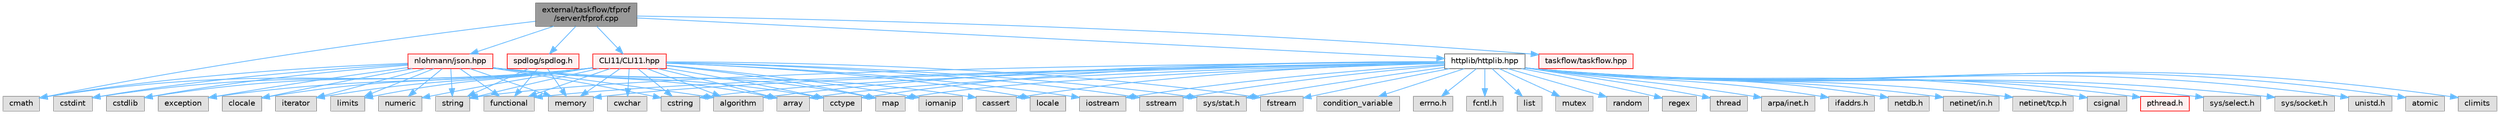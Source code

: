 digraph "external/taskflow/tfprof/server/tfprof.cpp"
{
 // LATEX_PDF_SIZE
  bgcolor="transparent";
  edge [fontname=Helvetica,fontsize=10,labelfontname=Helvetica,labelfontsize=10];
  node [fontname=Helvetica,fontsize=10,shape=box,height=0.2,width=0.4];
  Node1 [id="Node000001",label="external/taskflow/tfprof\l/server/tfprof.cpp",height=0.2,width=0.4,color="gray40", fillcolor="grey60", style="filled", fontcolor="black",tooltip=" "];
  Node1 -> Node2 [id="edge1_Node000001_Node000002",color="steelblue1",style="solid",tooltip=" "];
  Node2 [id="Node000002",label="httplib/httplib.hpp",height=0.2,width=0.4,color="grey40", fillcolor="white", style="filled",URL="$httplib_8hpp.html",tooltip=" "];
  Node2 -> Node3 [id="edge2_Node000002_Node000003",color="steelblue1",style="solid",tooltip=" "];
  Node3 [id="Node000003",label="arpa/inet.h",height=0.2,width=0.4,color="grey60", fillcolor="#E0E0E0", style="filled",tooltip=" "];
  Node2 -> Node4 [id="edge3_Node000002_Node000004",color="steelblue1",style="solid",tooltip=" "];
  Node4 [id="Node000004",label="cstring",height=0.2,width=0.4,color="grey60", fillcolor="#E0E0E0", style="filled",tooltip=" "];
  Node2 -> Node5 [id="edge4_Node000002_Node000005",color="steelblue1",style="solid",tooltip=" "];
  Node5 [id="Node000005",label="ifaddrs.h",height=0.2,width=0.4,color="grey60", fillcolor="#E0E0E0", style="filled",tooltip=" "];
  Node2 -> Node6 [id="edge5_Node000002_Node000006",color="steelblue1",style="solid",tooltip=" "];
  Node6 [id="Node000006",label="netdb.h",height=0.2,width=0.4,color="grey60", fillcolor="#E0E0E0", style="filled",tooltip=" "];
  Node2 -> Node7 [id="edge6_Node000002_Node000007",color="steelblue1",style="solid",tooltip=" "];
  Node7 [id="Node000007",label="netinet/in.h",height=0.2,width=0.4,color="grey60", fillcolor="#E0E0E0", style="filled",tooltip=" "];
  Node2 -> Node8 [id="edge7_Node000002_Node000008",color="steelblue1",style="solid",tooltip=" "];
  Node8 [id="Node000008",label="netinet/tcp.h",height=0.2,width=0.4,color="grey60", fillcolor="#E0E0E0", style="filled",tooltip=" "];
  Node2 -> Node9 [id="edge8_Node000002_Node000009",color="steelblue1",style="solid",tooltip=" "];
  Node9 [id="Node000009",label="csignal",height=0.2,width=0.4,color="grey60", fillcolor="#E0E0E0", style="filled",tooltip=" "];
  Node2 -> Node10 [id="edge9_Node000002_Node000010",color="steelblue1",style="solid",tooltip=" "];
  Node10 [id="Node000010",label="pthread.h",height=0.2,width=0.4,color="red", fillcolor="#FFF0F0", style="filled",URL="$pthread_8h.html",tooltip=" "];
  Node2 -> Node57 [id="edge10_Node000002_Node000057",color="steelblue1",style="solid",tooltip=" "];
  Node57 [id="Node000057",label="sys/select.h",height=0.2,width=0.4,color="grey60", fillcolor="#E0E0E0", style="filled",tooltip=" "];
  Node2 -> Node58 [id="edge11_Node000002_Node000058",color="steelblue1",style="solid",tooltip=" "];
  Node58 [id="Node000058",label="sys/socket.h",height=0.2,width=0.4,color="grey60", fillcolor="#E0E0E0", style="filled",tooltip=" "];
  Node2 -> Node59 [id="edge12_Node000002_Node000059",color="steelblue1",style="solid",tooltip=" "];
  Node59 [id="Node000059",label="unistd.h",height=0.2,width=0.4,color="grey60", fillcolor="#E0E0E0", style="filled",tooltip=" "];
  Node2 -> Node60 [id="edge13_Node000002_Node000060",color="steelblue1",style="solid",tooltip=" "];
  Node60 [id="Node000060",label="algorithm",height=0.2,width=0.4,color="grey60", fillcolor="#E0E0E0", style="filled",tooltip=" "];
  Node2 -> Node61 [id="edge14_Node000002_Node000061",color="steelblue1",style="solid",tooltip=" "];
  Node61 [id="Node000061",label="array",height=0.2,width=0.4,color="grey60", fillcolor="#E0E0E0", style="filled",tooltip=" "];
  Node2 -> Node62 [id="edge15_Node000002_Node000062",color="steelblue1",style="solid",tooltip=" "];
  Node62 [id="Node000062",label="atomic",height=0.2,width=0.4,color="grey60", fillcolor="#E0E0E0", style="filled",tooltip=" "];
  Node2 -> Node63 [id="edge16_Node000002_Node000063",color="steelblue1",style="solid",tooltip=" "];
  Node63 [id="Node000063",label="cassert",height=0.2,width=0.4,color="grey60", fillcolor="#E0E0E0", style="filled",tooltip=" "];
  Node2 -> Node64 [id="edge17_Node000002_Node000064",color="steelblue1",style="solid",tooltip=" "];
  Node64 [id="Node000064",label="cctype",height=0.2,width=0.4,color="grey60", fillcolor="#E0E0E0", style="filled",tooltip=" "];
  Node2 -> Node65 [id="edge18_Node000002_Node000065",color="steelblue1",style="solid",tooltip=" "];
  Node65 [id="Node000065",label="climits",height=0.2,width=0.4,color="grey60", fillcolor="#E0E0E0", style="filled",tooltip=" "];
  Node2 -> Node66 [id="edge19_Node000002_Node000066",color="steelblue1",style="solid",tooltip=" "];
  Node66 [id="Node000066",label="condition_variable",height=0.2,width=0.4,color="grey60", fillcolor="#E0E0E0", style="filled",tooltip=" "];
  Node2 -> Node67 [id="edge20_Node000002_Node000067",color="steelblue1",style="solid",tooltip=" "];
  Node67 [id="Node000067",label="errno.h",height=0.2,width=0.4,color="grey60", fillcolor="#E0E0E0", style="filled",tooltip=" "];
  Node2 -> Node68 [id="edge21_Node000002_Node000068",color="steelblue1",style="solid",tooltip=" "];
  Node68 [id="Node000068",label="fcntl.h",height=0.2,width=0.4,color="grey60", fillcolor="#E0E0E0", style="filled",tooltip=" "];
  Node2 -> Node69 [id="edge22_Node000002_Node000069",color="steelblue1",style="solid",tooltip=" "];
  Node69 [id="Node000069",label="fstream",height=0.2,width=0.4,color="grey60", fillcolor="#E0E0E0", style="filled",tooltip=" "];
  Node2 -> Node70 [id="edge23_Node000002_Node000070",color="steelblue1",style="solid",tooltip=" "];
  Node70 [id="Node000070",label="functional",height=0.2,width=0.4,color="grey60", fillcolor="#E0E0E0", style="filled",tooltip=" "];
  Node2 -> Node71 [id="edge24_Node000002_Node000071",color="steelblue1",style="solid",tooltip=" "];
  Node71 [id="Node000071",label="iostream",height=0.2,width=0.4,color="grey60", fillcolor="#E0E0E0", style="filled",tooltip=" "];
  Node2 -> Node72 [id="edge25_Node000002_Node000072",color="steelblue1",style="solid",tooltip=" "];
  Node72 [id="Node000072",label="list",height=0.2,width=0.4,color="grey60", fillcolor="#E0E0E0", style="filled",tooltip=" "];
  Node2 -> Node73 [id="edge26_Node000002_Node000073",color="steelblue1",style="solid",tooltip=" "];
  Node73 [id="Node000073",label="map",height=0.2,width=0.4,color="grey60", fillcolor="#E0E0E0", style="filled",tooltip=" "];
  Node2 -> Node26 [id="edge27_Node000002_Node000026",color="steelblue1",style="solid",tooltip=" "];
  Node26 [id="Node000026",label="memory",height=0.2,width=0.4,color="grey60", fillcolor="#E0E0E0", style="filled",tooltip=" "];
  Node2 -> Node74 [id="edge28_Node000002_Node000074",color="steelblue1",style="solid",tooltip=" "];
  Node74 [id="Node000074",label="mutex",height=0.2,width=0.4,color="grey60", fillcolor="#E0E0E0", style="filled",tooltip=" "];
  Node2 -> Node75 [id="edge29_Node000002_Node000075",color="steelblue1",style="solid",tooltip=" "];
  Node75 [id="Node000075",label="random",height=0.2,width=0.4,color="grey60", fillcolor="#E0E0E0", style="filled",tooltip=" "];
  Node2 -> Node76 [id="edge30_Node000002_Node000076",color="steelblue1",style="solid",tooltip=" "];
  Node76 [id="Node000076",label="regex",height=0.2,width=0.4,color="grey60", fillcolor="#E0E0E0", style="filled",tooltip=" "];
  Node2 -> Node77 [id="edge31_Node000002_Node000077",color="steelblue1",style="solid",tooltip=" "];
  Node77 [id="Node000077",label="sstream",height=0.2,width=0.4,color="grey60", fillcolor="#E0E0E0", style="filled",tooltip=" "];
  Node2 -> Node25 [id="edge32_Node000002_Node000025",color="steelblue1",style="solid",tooltip=" "];
  Node25 [id="Node000025",label="string",height=0.2,width=0.4,color="grey60", fillcolor="#E0E0E0", style="filled",tooltip=" "];
  Node2 -> Node78 [id="edge33_Node000002_Node000078",color="steelblue1",style="solid",tooltip=" "];
  Node78 [id="Node000078",label="sys/stat.h",height=0.2,width=0.4,color="grey60", fillcolor="#E0E0E0", style="filled",tooltip=" "];
  Node2 -> Node45 [id="edge34_Node000002_Node000045",color="steelblue1",style="solid",tooltip=" "];
  Node45 [id="Node000045",label="thread",height=0.2,width=0.4,color="grey60", fillcolor="#E0E0E0", style="filled",tooltip=" "];
  Node1 -> Node79 [id="edge35_Node000001_Node000079",color="steelblue1",style="solid",tooltip=" "];
  Node79 [id="Node000079",label="CLI11/CLI11.hpp",height=0.2,width=0.4,color="red", fillcolor="#FFF0F0", style="filled",URL="$_c_l_i11_8hpp.html",tooltip=" "];
  Node79 -> Node60 [id="edge36_Node000079_Node000060",color="steelblue1",style="solid",tooltip=" "];
  Node79 -> Node61 [id="edge37_Node000079_Node000061",color="steelblue1",style="solid",tooltip=" "];
  Node79 -> Node64 [id="edge38_Node000079_Node000064",color="steelblue1",style="solid",tooltip=" "];
  Node79 -> Node80 [id="edge39_Node000079_Node000080",color="steelblue1",style="solid",tooltip=" "];
  Node80 [id="Node000080",label="clocale",height=0.2,width=0.4,color="grey60", fillcolor="#E0E0E0", style="filled",tooltip=" "];
  Node79 -> Node81 [id="edge40_Node000079_Node000081",color="steelblue1",style="solid",tooltip=" "];
  Node81 [id="Node000081",label="cmath",height=0.2,width=0.4,color="grey60", fillcolor="#E0E0E0", style="filled",tooltip=" "];
  Node79 -> Node22 [id="edge41_Node000079_Node000022",color="steelblue1",style="solid",tooltip=" "];
  Node22 [id="Node000022",label="cstdint",height=0.2,width=0.4,color="grey60", fillcolor="#E0E0E0", style="filled",tooltip=" "];
  Node79 -> Node47 [id="edge42_Node000079_Node000047",color="steelblue1",style="solid",tooltip=" "];
  Node47 [id="Node000047",label="cstdlib",height=0.2,width=0.4,color="grey60", fillcolor="#E0E0E0", style="filled",tooltip=" "];
  Node79 -> Node4 [id="edge43_Node000079_Node000004",color="steelblue1",style="solid",tooltip=" "];
  Node79 -> Node82 [id="edge44_Node000079_Node000082",color="steelblue1",style="solid",tooltip=" "];
  Node82 [id="Node000082",label="cwchar",height=0.2,width=0.4,color="grey60", fillcolor="#E0E0E0", style="filled",tooltip=" "];
  Node79 -> Node23 [id="edge45_Node000079_Node000023",color="steelblue1",style="solid",tooltip=" "];
  Node23 [id="Node000023",label="exception",height=0.2,width=0.4,color="grey60", fillcolor="#E0E0E0", style="filled",tooltip=" "];
  Node79 -> Node69 [id="edge46_Node000079_Node000069",color="steelblue1",style="solid",tooltip=" "];
  Node79 -> Node70 [id="edge47_Node000079_Node000070",color="steelblue1",style="solid",tooltip=" "];
  Node79 -> Node83 [id="edge48_Node000079_Node000083",color="steelblue1",style="solid",tooltip=" "];
  Node83 [id="Node000083",label="iomanip",height=0.2,width=0.4,color="grey60", fillcolor="#E0E0E0", style="filled",tooltip=" "];
  Node79 -> Node71 [id="edge49_Node000079_Node000071",color="steelblue1",style="solid",tooltip=" "];
  Node79 -> Node84 [id="edge50_Node000079_Node000084",color="steelblue1",style="solid",tooltip=" "];
  Node84 [id="Node000084",label="iterator",height=0.2,width=0.4,color="grey60", fillcolor="#E0E0E0", style="filled",tooltip=" "];
  Node79 -> Node85 [id="edge51_Node000079_Node000085",color="steelblue1",style="solid",tooltip=" "];
  Node85 [id="Node000085",label="limits",height=0.2,width=0.4,color="grey60", fillcolor="#E0E0E0", style="filled",tooltip=" "];
  Node79 -> Node86 [id="edge52_Node000079_Node000086",color="steelblue1",style="solid",tooltip=" "];
  Node86 [id="Node000086",label="locale",height=0.2,width=0.4,color="grey60", fillcolor="#E0E0E0", style="filled",tooltip=" "];
  Node79 -> Node73 [id="edge53_Node000079_Node000073",color="steelblue1",style="solid",tooltip=" "];
  Node79 -> Node26 [id="edge54_Node000079_Node000026",color="steelblue1",style="solid",tooltip=" "];
  Node79 -> Node87 [id="edge55_Node000079_Node000087",color="steelblue1",style="solid",tooltip=" "];
  Node87 [id="Node000087",label="numeric",height=0.2,width=0.4,color="grey60", fillcolor="#E0E0E0", style="filled",tooltip=" "];
  Node79 -> Node77 [id="edge56_Node000079_Node000077",color="steelblue1",style="solid",tooltip=" "];
  Node79 -> Node25 [id="edge57_Node000079_Node000025",color="steelblue1",style="solid",tooltip=" "];
  Node79 -> Node78 [id="edge58_Node000079_Node000078",color="steelblue1",style="solid",tooltip=" "];
  Node1 -> Node93 [id="edge59_Node000001_Node000093",color="steelblue1",style="solid",tooltip=" "];
  Node93 [id="Node000093",label="nlohmann/json.hpp",height=0.2,width=0.4,color="red", fillcolor="#FFF0F0", style="filled",URL="$taskflow_23rd-party_2nlohmann_2json_8hpp.html",tooltip=" "];
  Node93 -> Node60 [id="edge60_Node000093_Node000060",color="steelblue1",style="solid",tooltip=" "];
  Node93 -> Node70 [id="edge61_Node000093_Node000070",color="steelblue1",style="solid",tooltip=" "];
  Node93 -> Node84 [id="edge62_Node000093_Node000084",color="steelblue1",style="solid",tooltip=" "];
  Node93 -> Node26 [id="edge63_Node000093_Node000026",color="steelblue1",style="solid",tooltip=" "];
  Node93 -> Node87 [id="edge64_Node000093_Node000087",color="steelblue1",style="solid",tooltip=" "];
  Node93 -> Node25 [id="edge65_Node000093_Node000025",color="steelblue1",style="solid",tooltip=" "];
  Node93 -> Node61 [id="edge66_Node000093_Node000061",color="steelblue1",style="solid",tooltip=" "];
  Node93 -> Node73 [id="edge67_Node000093_Node000073",color="steelblue1",style="solid",tooltip=" "];
  Node93 -> Node23 [id="edge68_Node000093_Node000023",color="steelblue1",style="solid",tooltip=" "];
  Node93 -> Node47 [id="edge69_Node000093_Node000047",color="steelblue1",style="solid",tooltip=" "];
  Node93 -> Node63 [id="edge70_Node000093_Node000063",color="steelblue1",style="solid",tooltip=" "];
  Node93 -> Node85 [id="edge71_Node000093_Node000085",color="steelblue1",style="solid",tooltip=" "];
  Node93 -> Node22 [id="edge72_Node000093_Node000022",color="steelblue1",style="solid",tooltip=" "];
  Node93 -> Node81 [id="edge73_Node000093_Node000081",color="steelblue1",style="solid",tooltip=" "];
  Node93 -> Node4 [id="edge74_Node000093_Node000004",color="steelblue1",style="solid",tooltip=" "];
  Node93 -> Node80 [id="edge75_Node000093_Node000080",color="steelblue1",style="solid",tooltip=" "];
  Node93 -> Node64 [id="edge76_Node000093_Node000064",color="steelblue1",style="solid",tooltip=" "];
  Node1 -> Node104 [id="edge77_Node000001_Node000104",color="steelblue1",style="solid",tooltip=" "];
  Node104 [id="Node000104",label="spdlog/spdlog.h",height=0.2,width=0.4,color="red", fillcolor="#FFF0F0", style="filled",URL="$spdlog_8h.html",tooltip=" "];
  Node104 -> Node70 [id="edge78_Node000104_Node000070",color="steelblue1",style="solid",tooltip=" "];
  Node104 -> Node26 [id="edge79_Node000104_Node000026",color="steelblue1",style="solid",tooltip=" "];
  Node104 -> Node25 [id="edge80_Node000104_Node000025",color="steelblue1",style="solid",tooltip=" "];
  Node1 -> Node263 [id="edge81_Node000001_Node000263",color="steelblue1",style="solid",tooltip=" "];
  Node263 [id="Node000263",label="taskflow/taskflow.hpp",height=0.2,width=0.4,color="red", fillcolor="#FFF0F0", style="filled",URL="$taskflow_8hpp.html",tooltip="main taskflow include file"];
  Node1 -> Node81 [id="edge82_Node000001_Node000081",color="steelblue1",style="solid",tooltip=" "];
}
